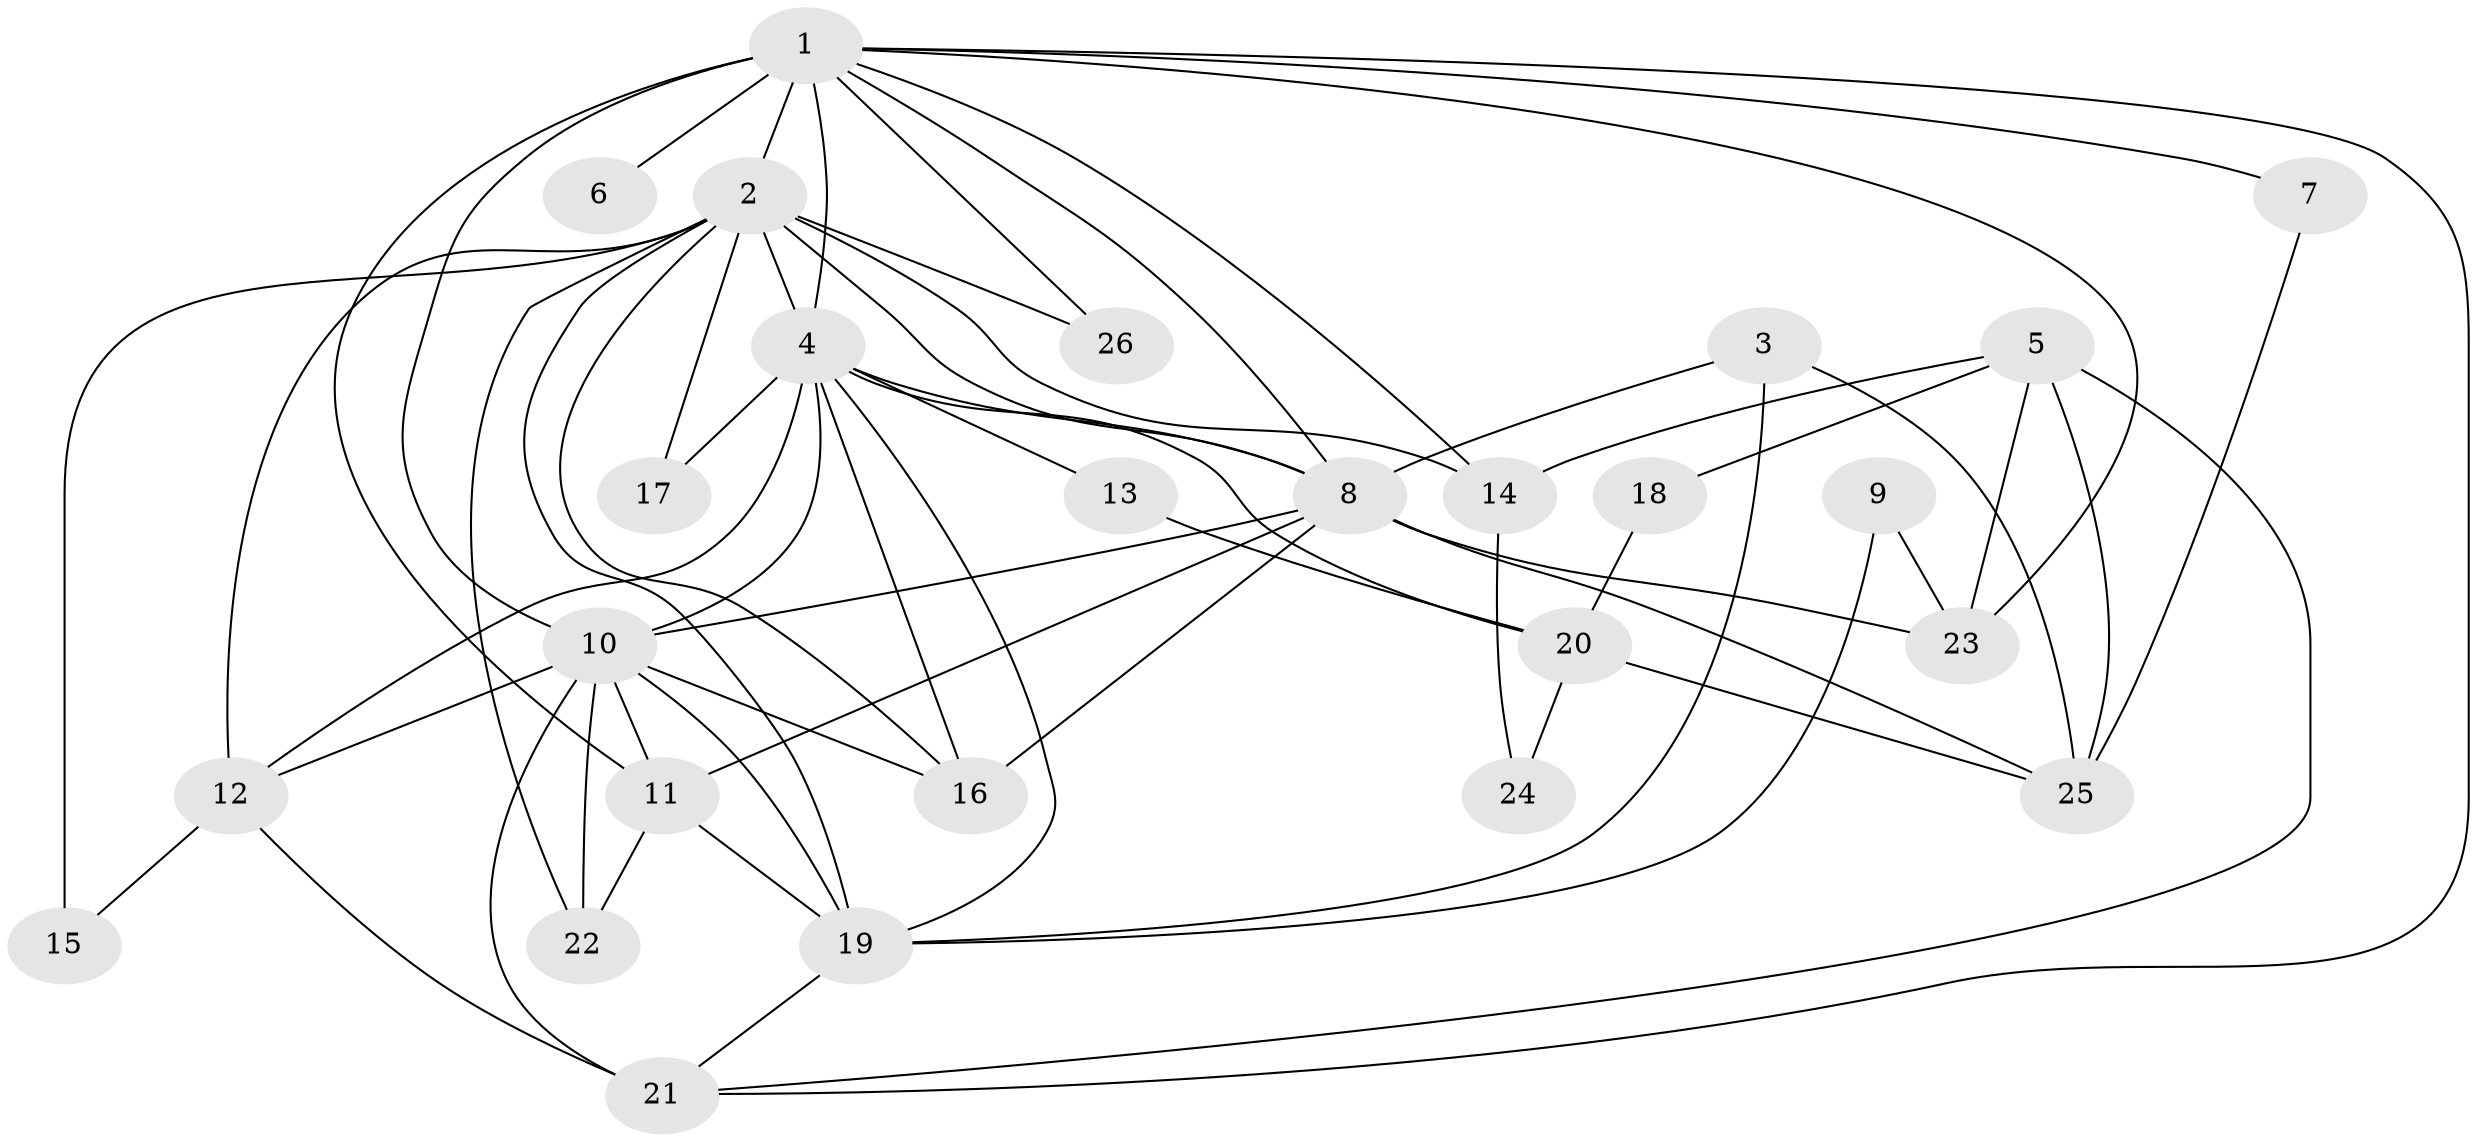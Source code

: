 // original degree distribution, {6: 0.17307692307692307, 3: 0.3269230769230769, 5: 0.09615384615384616, 2: 0.17307692307692307, 4: 0.15384615384615385, 7: 0.07692307692307693}
// Generated by graph-tools (version 1.1) at 2025/36/03/09/25 02:36:12]
// undirected, 26 vertices, 61 edges
graph export_dot {
graph [start="1"]
  node [color=gray90,style=filled];
  1;
  2;
  3;
  4;
  5;
  6;
  7;
  8;
  9;
  10;
  11;
  12;
  13;
  14;
  15;
  16;
  17;
  18;
  19;
  20;
  21;
  22;
  23;
  24;
  25;
  26;
  1 -- 2 [weight=3.0];
  1 -- 4 [weight=1.0];
  1 -- 6 [weight=2.0];
  1 -- 7 [weight=1.0];
  1 -- 8 [weight=1.0];
  1 -- 10 [weight=1.0];
  1 -- 11 [weight=1.0];
  1 -- 14 [weight=1.0];
  1 -- 21 [weight=1.0];
  1 -- 23 [weight=1.0];
  1 -- 26 [weight=1.0];
  2 -- 4 [weight=1.0];
  2 -- 8 [weight=2.0];
  2 -- 12 [weight=1.0];
  2 -- 14 [weight=1.0];
  2 -- 15 [weight=2.0];
  2 -- 16 [weight=1.0];
  2 -- 17 [weight=2.0];
  2 -- 19 [weight=1.0];
  2 -- 22 [weight=1.0];
  2 -- 26 [weight=1.0];
  3 -- 8 [weight=1.0];
  3 -- 19 [weight=1.0];
  3 -- 25 [weight=1.0];
  4 -- 8 [weight=1.0];
  4 -- 10 [weight=1.0];
  4 -- 12 [weight=2.0];
  4 -- 13 [weight=1.0];
  4 -- 16 [weight=1.0];
  4 -- 17 [weight=2.0];
  4 -- 19 [weight=1.0];
  4 -- 20 [weight=1.0];
  5 -- 14 [weight=1.0];
  5 -- 18 [weight=1.0];
  5 -- 21 [weight=1.0];
  5 -- 23 [weight=1.0];
  5 -- 25 [weight=1.0];
  7 -- 25 [weight=1.0];
  8 -- 10 [weight=4.0];
  8 -- 11 [weight=1.0];
  8 -- 16 [weight=2.0];
  8 -- 23 [weight=1.0];
  8 -- 25 [weight=1.0];
  9 -- 19 [weight=1.0];
  9 -- 23 [weight=1.0];
  10 -- 11 [weight=1.0];
  10 -- 12 [weight=1.0];
  10 -- 16 [weight=1.0];
  10 -- 19 [weight=1.0];
  10 -- 21 [weight=2.0];
  10 -- 22 [weight=1.0];
  11 -- 19 [weight=1.0];
  11 -- 22 [weight=1.0];
  12 -- 15 [weight=1.0];
  12 -- 21 [weight=1.0];
  13 -- 20 [weight=1.0];
  14 -- 24 [weight=1.0];
  18 -- 20 [weight=1.0];
  19 -- 21 [weight=1.0];
  20 -- 24 [weight=1.0];
  20 -- 25 [weight=1.0];
}
